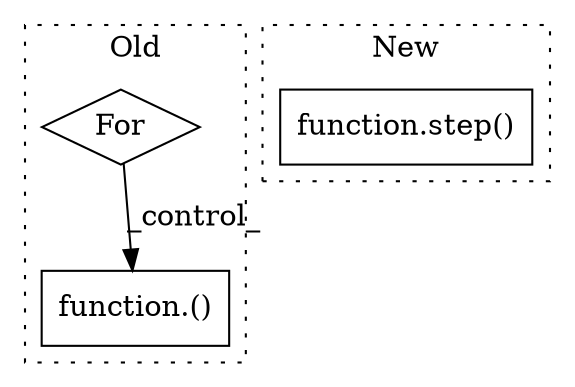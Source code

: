 digraph G {
subgraph cluster0 {
1 [label="function.()" a="75" s="11144,11205" l="58,1" shape="box"];
3 [label="For" a="107" s="11018,11049" l="4,10" shape="diamond"];
label = "Old";
style="dotted";
}
subgraph cluster1 {
2 [label="function.step()" a="75" s="11033,11041" l="5,1" shape="box"];
label = "New";
style="dotted";
}
3 -> 1 [label="_control_"];
}